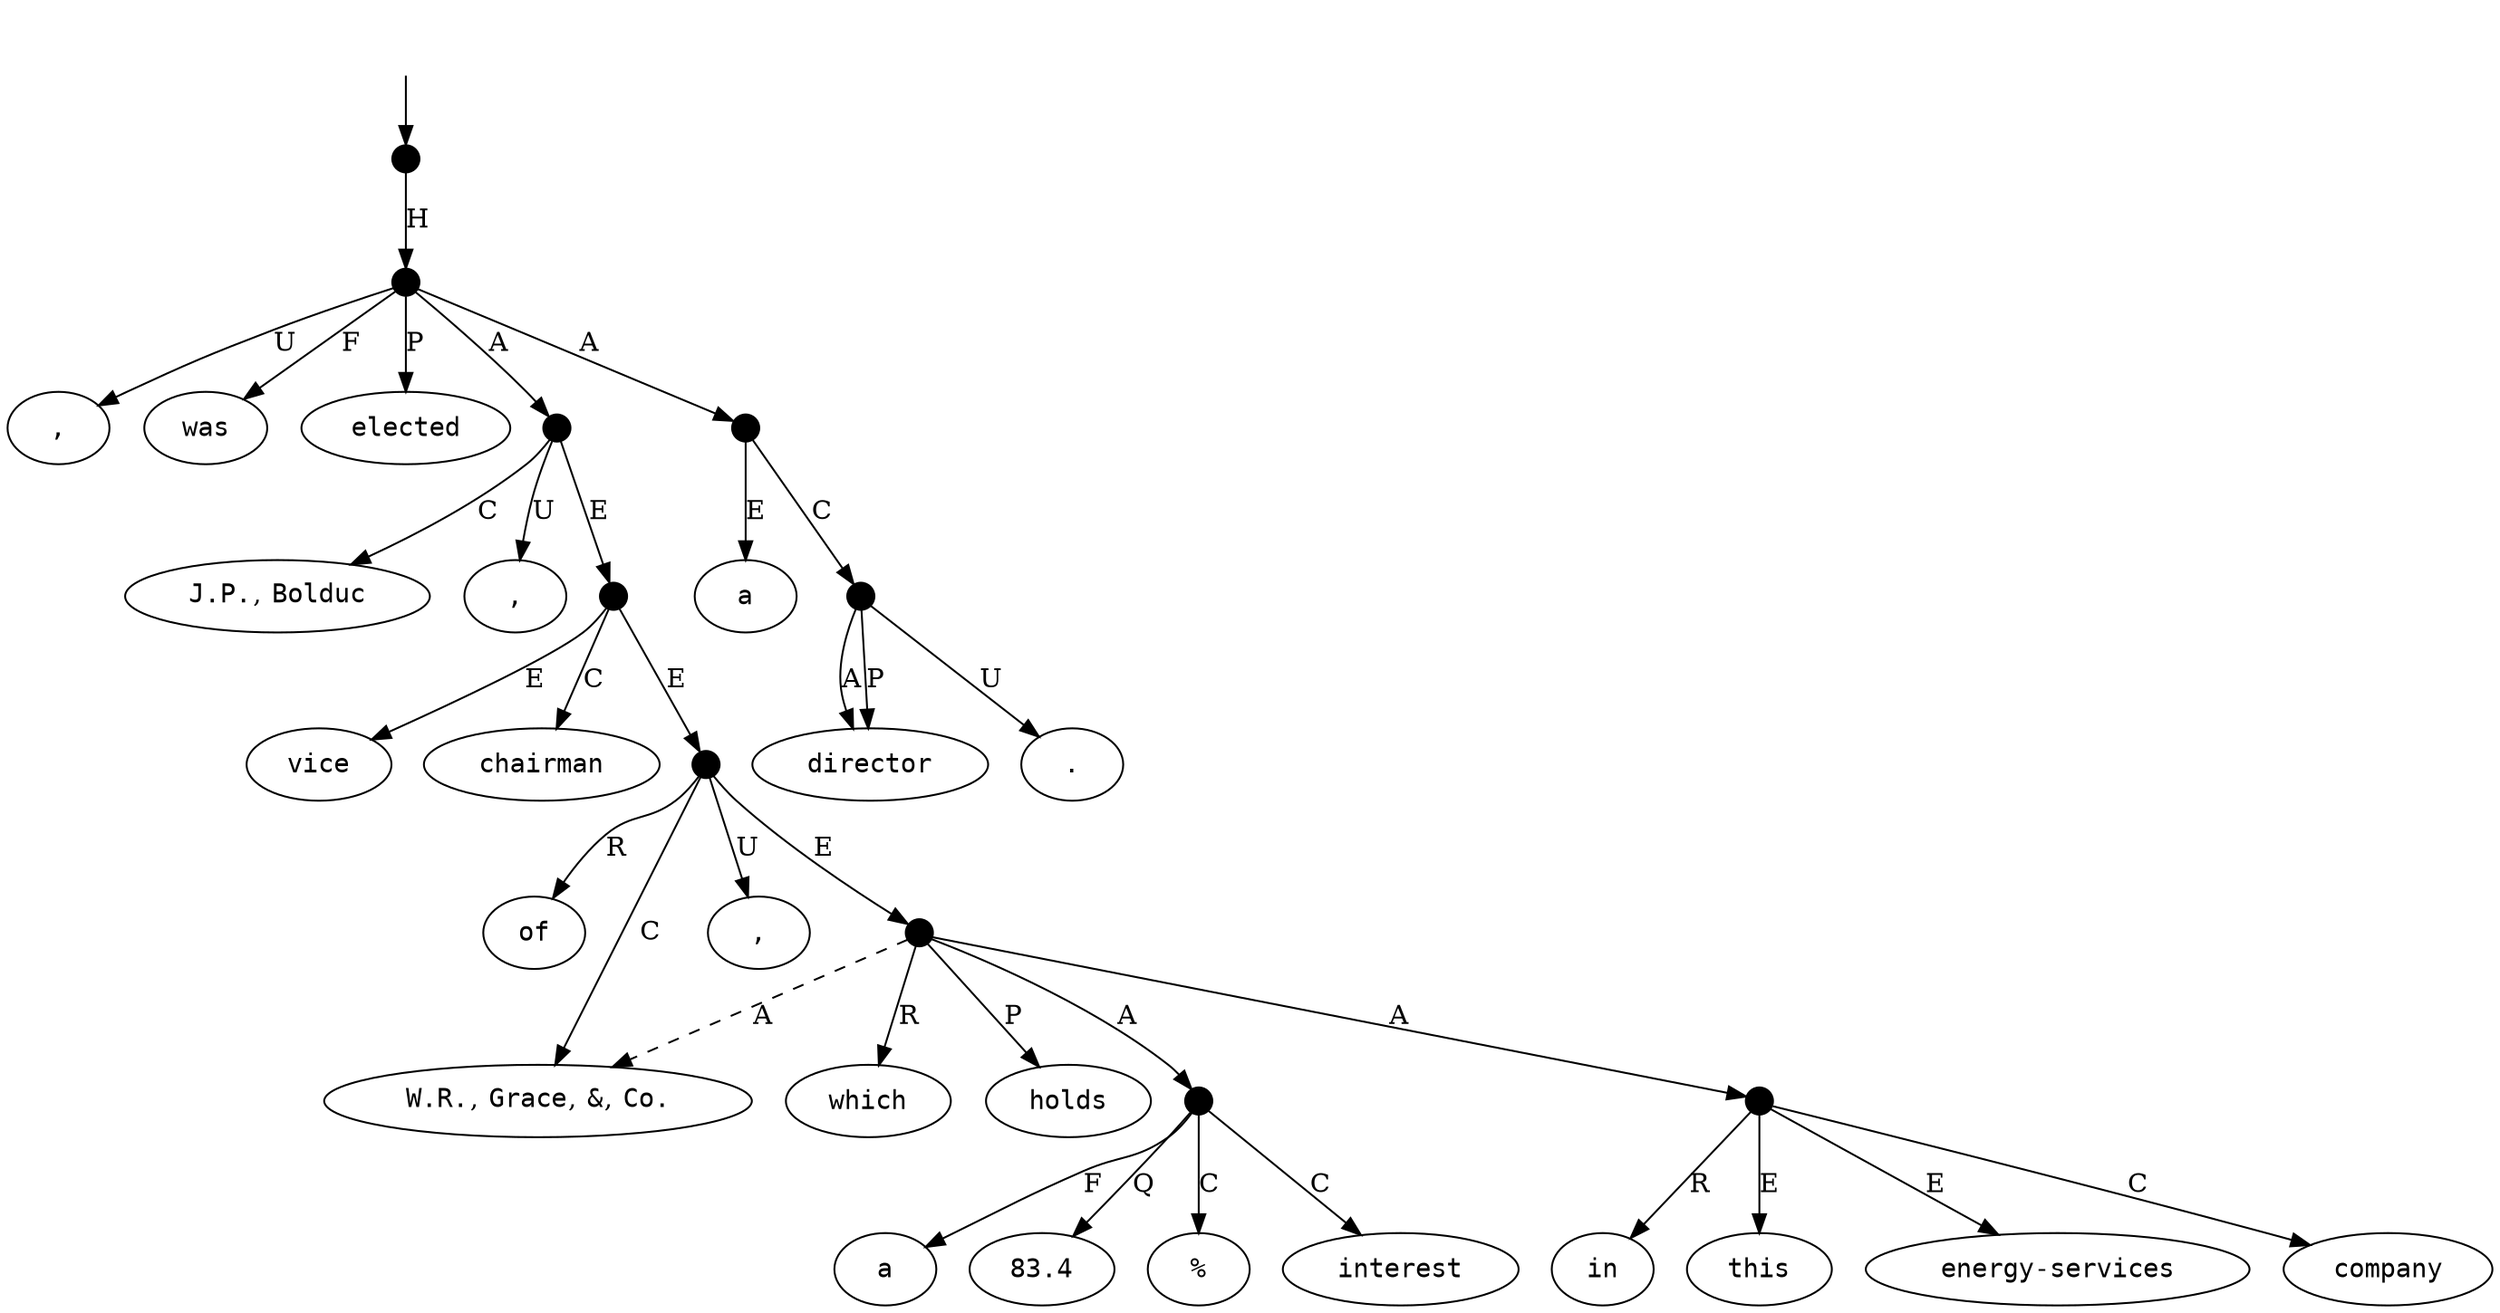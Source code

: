 digraph "20005001" {
  top [ style=invis ];
  top -> 24;
  0 [ label=<<table align="center" border="0" cellspacing="0"><tr><td colspan="2"><font face="Courier">J.P.</font>,&nbsp;<font face="Courier">Bolduc</font></td></tr></table>> ];
  1 [ label=<<table align="center" border="0" cellspacing="0"><tr><td colspan="2"><font face="Courier">,</font></td></tr></table>> ];
  2 [ label=<<table align="center" border="0" cellspacing="0"><tr><td colspan="2"><font face="Courier">vice</font></td></tr></table>> ];
  3 [ label=<<table align="center" border="0" cellspacing="0"><tr><td colspan="2"><font face="Courier">chairman</font></td></tr></table>> ];
  4 [ label=<<table align="center" border="0" cellspacing="0"><tr><td colspan="2"><font face="Courier">of</font></td></tr></table>> ];
  5 [ label=<<table align="center" border="0" cellspacing="0"><tr><td colspan="2"><font face="Courier">W.R.</font>,&nbsp;<font face="Courier">Grace</font>,&nbsp;<font face="Courier">&amp;</font>,&nbsp;<font face="Courier">Co.</font></td></tr></table>> ];
  6 [ label=<<table align="center" border="0" cellspacing="0"><tr><td colspan="2"><font face="Courier">,</font></td></tr></table>> ];
  7 [ label=<<table align="center" border="0" cellspacing="0"><tr><td colspan="2"><font face="Courier">which</font></td></tr></table>> ];
  8 [ label=<<table align="center" border="0" cellspacing="0"><tr><td colspan="2"><font face="Courier">holds</font></td></tr></table>> ];
  9 [ label=<<table align="center" border="0" cellspacing="0"><tr><td colspan="2"><font face="Courier">a</font></td></tr></table>> ];
  10 [ label=<<table align="center" border="0" cellspacing="0"><tr><td colspan="2"><font face="Courier">83.4</font></td></tr></table>> ];
  11 [ label=<<table align="center" border="0" cellspacing="0"><tr><td colspan="2"><font face="Courier">%</font></td></tr></table>> ];
  12 [ label=<<table align="center" border="0" cellspacing="0"><tr><td colspan="2"><font face="Courier">interest</font></td></tr></table>> ];
  13 [ label=<<table align="center" border="0" cellspacing="0"><tr><td colspan="2"><font face="Courier">in</font></td></tr></table>> ];
  14 [ label=<<table align="center" border="0" cellspacing="0"><tr><td colspan="2"><font face="Courier">this</font></td></tr></table>> ];
  15 [ label=<<table align="center" border="0" cellspacing="0"><tr><td colspan="2"><font face="Courier">energy-services</font></td></tr></table>> ];
  16 [ label=<<table align="center" border="0" cellspacing="0"><tr><td colspan="2"><font face="Courier">company</font></td></tr></table>> ];
  17 [ label=<<table align="center" border="0" cellspacing="0"><tr><td colspan="2"><font face="Courier">,</font></td></tr></table>> ];
  18 [ label=<<table align="center" border="0" cellspacing="0"><tr><td colspan="2"><font face="Courier">was</font></td></tr></table>> ];
  19 [ label=<<table align="center" border="0" cellspacing="0"><tr><td colspan="2"><font face="Courier">elected</font></td></tr></table>> ];
  20 [ label=<<table align="center" border="0" cellspacing="0"><tr><td colspan="2"><font face="Courier">a</font></td></tr></table>> ];
  21 [ label=<<table align="center" border="0" cellspacing="0"><tr><td colspan="2"><font face="Courier">director</font></td></tr></table>> ];
  22 [ label=<<table align="center" border="0" cellspacing="0"><tr><td colspan="2"><font face="Courier">.</font></td></tr></table>> ];
  23 [ shape=point, width=0.2 ];
  24 [ shape=point, width=0.2 ];
  25 [ shape=point, width=0.2 ];
  26 [ shape=point, width=0.2 ];
  27 [ shape=point, width=0.2 ];
  28 [ shape=point, width=0.2 ];
  29 [ shape=point, width=0.2 ];
  30 [ shape=point, width=0.2 ];
  31 [ shape=point, width=0.2 ];
  32 [ shape=point, width=0.2 ];
  30 -> 16 [ label="C" ];
  28 -> 7 [ label="R" ];
  30 -> 14 [ label="E" ];
  27 -> 6 [ label="U" ];
  23 -> 1 [ label="U" ];
  24 -> 25 [ label="H" ];
  26 -> 27 [ label="E" ];
  25 -> 19 [ label="P" ];
  28 -> 8 [ label="P" ];
  28 -> 30 [ label="A" ];
  30 -> 15 [ label="E" ];
  23 -> 26 [ label="E" ];
  27 -> 5 [ label="C" ];
  29 -> 10 [ label="Q" ];
  32 -> 22 [ label="U" ];
  32 -> 21 [ label="A" ];
  27 -> 4 [ label="R" ];
  27 -> 28 [ label="E" ];
  26 -> 2 [ label="E" ];
  32 -> 21 [ label="P" ];
  31 -> 32 [ label="C" ];
  26 -> 3 [ label="C" ];
  29 -> 11 [ label="C" ];
  29 -> 9 [ label="F" ];
  28 -> 5 [ label="A", style=dashed ];
  25 -> 23 [ label="A" ];
  23 -> 0 [ label="C" ];
  28 -> 29 [ label="A" ];
  29 -> 12 [ label="C" ];
  30 -> 13 [ label="R" ];
  25 -> 31 [ label="A" ];
  25 -> 17 [ label="U" ];
  25 -> 18 [ label="F" ];
  31 -> 20 [ label="E" ];
}

